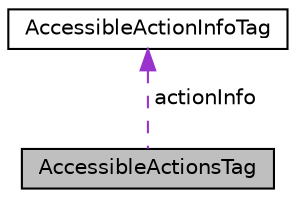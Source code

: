 digraph "AccessibleActionsTag"
{
 // LATEX_PDF_SIZE
  edge [fontname="Helvetica",fontsize="10",labelfontname="Helvetica",labelfontsize="10"];
  node [fontname="Helvetica",fontsize="10",shape=record];
  Node1 [label="AccessibleActionsTag",height=0.2,width=0.4,color="black", fillcolor="grey75", style="filled", fontcolor="black",tooltip=" "];
  Node2 -> Node1 [dir="back",color="darkorchid3",fontsize="10",style="dashed",label=" actionInfo" ,fontname="Helvetica"];
  Node2 [label="AccessibleActionInfoTag",height=0.2,width=0.4,color="black", fillcolor="white", style="filled",URL="$struct_accessible_action_info_tag.html",tooltip=" "];
}
